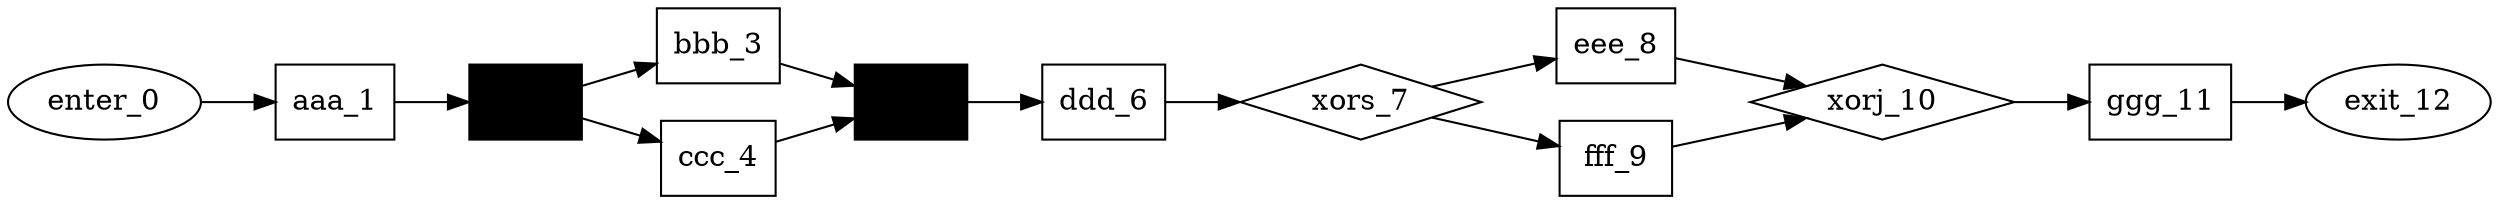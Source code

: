 digraph G {
    graph [layout=dot rankdir=LR]

    // the following was handcrafted, but it should be automated!

    enter_0 [shape=ellipse]
    aaa_1   [shape=box]
    ands_2  [shape=box style=filled fillcolor=black label=""]
    bbb_3   [shape=box]
    ccc_4   [shape=box]
    andj_5  [shape=box style=filled fillcolor=black label=""]
    ddd_6   [shape=box]
    xors_7  [shape=diamond]
    eee_8   [shape=box]
    fff_9   [shape=box]
    xorj_10 [shape=diamond]
    ggg_11  [shape=box]
    exit_12 [shape=ellipse]

    enter_0 -> aaa_1
    aaa_1   -> ands_2
    ands_2  -> bbb_3
    ands_2  -> ccc_4
    bbb_3   -> andj_5
    ccc_4   -> andj_5
    andj_5  -> ddd_6
    ddd_6   -> xors_7
    xors_7  -> eee_8
    xors_7  -> fff_9
    eee_8   -> xorj_10
    fff_9   -> xorj_10
    xorj_10 -> ggg_11
    ggg_11  -> exit_12

}
